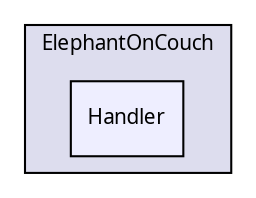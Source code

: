 digraph "src/ElephantOnCouch/Handler" {
  compound=true
  node [ fontsize="10", fontname="FreeSans.ttf"];
  edge [ labelfontsize="10", labelfontname="FreeSans.ttf"];
  subgraph clusterdir_0cf4ce6bac5ce6bcb9464a1948618f7f {
    graph [ bgcolor="#ddddee", pencolor="black", label="ElephantOnCouch" fontname="FreeSans.ttf", fontsize="10", URL="dir_0cf4ce6bac5ce6bcb9464a1948618f7f.html"]
  dir_04c416ec69fb6e5bedf2edab9e69f998 [shape=box, label="Handler", style="filled", fillcolor="#eeeeff", pencolor="black", URL="dir_04c416ec69fb6e5bedf2edab9e69f998.html"];
  }
}

